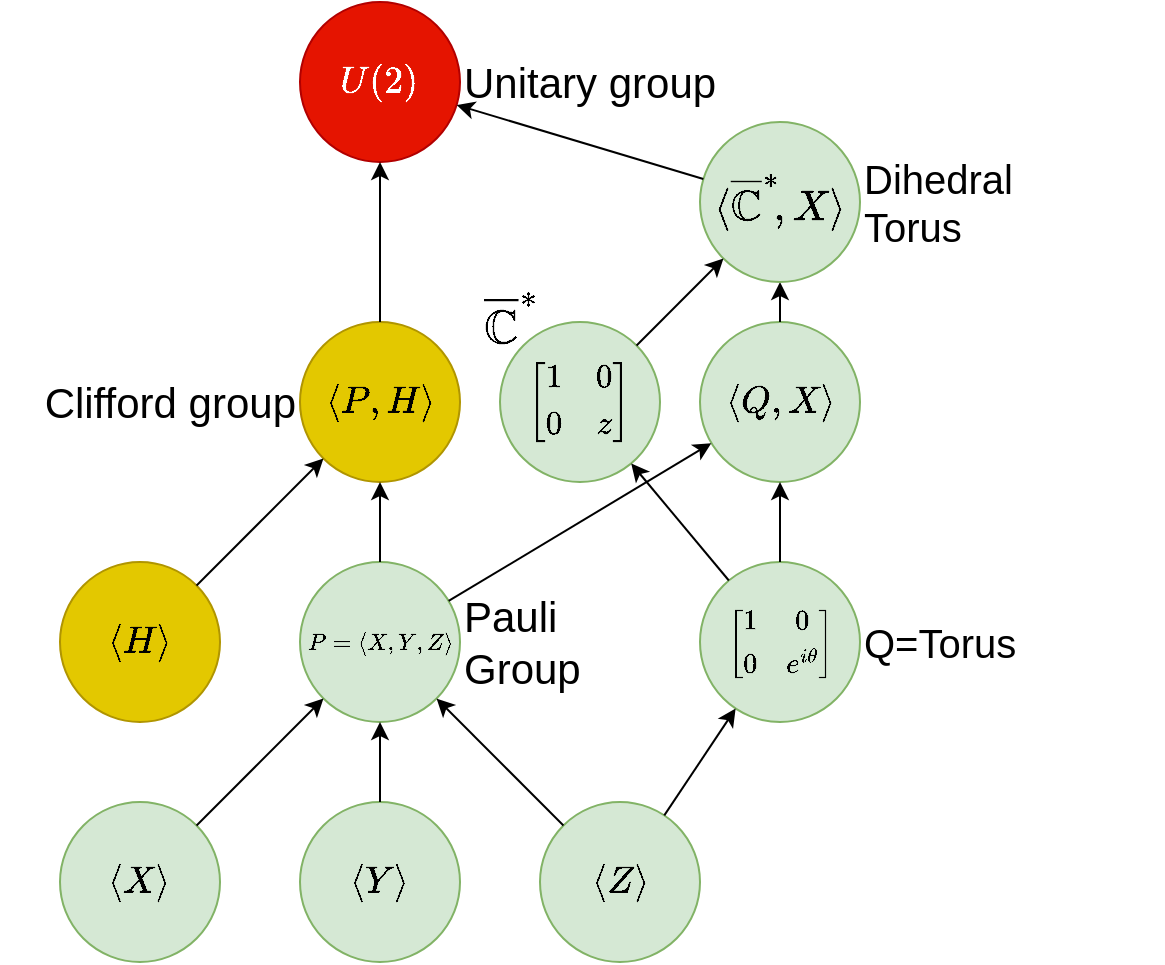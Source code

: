 <mxfile version="13.7.9" type="device"><diagram id="TTI1IXTSc4_bRb_50E5K" name="Page-1"><mxGraphModel dx="645" dy="393" grid="1" gridSize="10" guides="1" tooltips="1" connect="1" arrows="1" fold="1" page="1" pageScale="1" pageWidth="850" pageHeight="1100" math="1" shadow="0"><root><mxCell id="0"/><mxCell id="1" parent="0"/><mxCell id="gDoJFyW6iUUQjYpnpBm8-1" value="$$\langle Y\rangle$$" style="ellipse;whiteSpace=wrap;html=1;aspect=fixed;fillColor=#d5e8d4;strokeColor=#82b366;fontSize=16;" parent="1" vertex="1"><mxGeometry x="240" y="560" width="80" height="80" as="geometry"/></mxCell><mxCell id="gDoJFyW6iUUQjYpnpBm8-2" value="$$\langle Z\rangle$$" style="ellipse;whiteSpace=wrap;html=1;aspect=fixed;fillColor=#d5e8d4;strokeColor=#82b366;fontSize=16;" parent="1" vertex="1"><mxGeometry x="360" y="560" width="80" height="80" as="geometry"/></mxCell><mxCell id="gDoJFyW6iUUQjYpnpBm8-3" value="$$\langle X\rangle$$" style="ellipse;whiteSpace=wrap;html=1;aspect=fixed;fillColor=#d5e8d4;strokeColor=#82b366;fontSize=16;" parent="1" vertex="1"><mxGeometry x="120" y="560" width="80" height="80" as="geometry"/></mxCell><mxCell id="gDoJFyW6iUUQjYpnpBm8-4" value="$$P=\langle X,Y,Z\rangle$$" style="ellipse;whiteSpace=wrap;html=1;aspect=fixed;fillColor=#d5e8d4;strokeColor=#82b366;fontSize=10;" parent="1" vertex="1"><mxGeometry x="240" y="440" width="80" height="80" as="geometry"/></mxCell><mxCell id="gDoJFyW6iUUQjYpnpBm8-5" value="$$\langle Q,X\rangle$$" style="ellipse;whiteSpace=wrap;html=1;aspect=fixed;fillColor=#d5e8d4;strokeColor=#82b366;fontSize=16;" parent="1" vertex="1"><mxGeometry x="440" y="320" width="80" height="80" as="geometry"/></mxCell><mxCell id="gDoJFyW6iUUQjYpnpBm8-6" value="Pauli Group" style="text;html=1;strokeColor=none;fillColor=none;align=left;verticalAlign=middle;whiteSpace=wrap;rounded=0;fontSize=21;" parent="1" vertex="1"><mxGeometry x="320" y="470" width="110" height="20" as="geometry"/></mxCell><mxCell id="gDoJFyW6iUUQjYpnpBm8-7" value="" style="endArrow=classic;html=1;" parent="1" source="gDoJFyW6iUUQjYpnpBm8-3" target="gDoJFyW6iUUQjYpnpBm8-4" edge="1"><mxGeometry width="50" height="50" relative="1" as="geometry"><mxPoint x="270" y="570" as="sourcePoint"/><mxPoint x="320" y="520" as="targetPoint"/></mxGeometry></mxCell><mxCell id="gDoJFyW6iUUQjYpnpBm8-8" value="" style="endArrow=classic;html=1;" parent="1" source="gDoJFyW6iUUQjYpnpBm8-1" target="gDoJFyW6iUUQjYpnpBm8-4" edge="1"><mxGeometry width="50" height="50" relative="1" as="geometry"><mxPoint x="188.284" y="581.716" as="sourcePoint"/><mxPoint x="251.716" y="518.284" as="targetPoint"/></mxGeometry></mxCell><mxCell id="gDoJFyW6iUUQjYpnpBm8-9" value="" style="endArrow=classic;html=1;" parent="1" source="gDoJFyW6iUUQjYpnpBm8-2" target="gDoJFyW6iUUQjYpnpBm8-4" edge="1"><mxGeometry width="50" height="50" relative="1" as="geometry"><mxPoint x="280" y="570" as="sourcePoint"/><mxPoint x="280" y="530" as="targetPoint"/></mxGeometry></mxCell><mxCell id="gDoJFyW6iUUQjYpnpBm8-10" value="" style="endArrow=classic;html=1;" parent="1" source="gDoJFyW6iUUQjYpnpBm8-4" target="gDoJFyW6iUUQjYpnpBm8-5" edge="1"><mxGeometry width="50" height="50" relative="1" as="geometry"><mxPoint x="380" y="530" as="sourcePoint"/><mxPoint x="308.284" y="518.284" as="targetPoint"/></mxGeometry></mxCell><mxCell id="gDoJFyW6iUUQjYpnpBm8-11" value="Dihedral&lt;br&gt;Torus" style="text;html=1;strokeColor=none;fillColor=none;align=left;verticalAlign=middle;whiteSpace=wrap;rounded=0;fontSize=20;" parent="1" vertex="1"><mxGeometry x="520" y="230" width="80" height="60" as="geometry"/></mxCell><mxCell id="gDoJFyW6iUUQjYpnpBm8-12" value="$$\begin{bmatrix}1&amp;amp;0\\0&amp;amp;e^{i\theta}\end{bmatrix}$$" style="ellipse;whiteSpace=wrap;html=1;aspect=fixed;fillColor=#d5e8d4;strokeColor=#82b366;" parent="1" vertex="1"><mxGeometry x="440" y="440" width="80" height="80" as="geometry"/></mxCell><mxCell id="gDoJFyW6iUUQjYpnpBm8-13" value="" style="endArrow=classic;html=1;" parent="1" source="gDoJFyW6iUUQjYpnpBm8-2" target="gDoJFyW6iUUQjYpnpBm8-12" edge="1"><mxGeometry width="50" height="50" relative="1" as="geometry"><mxPoint x="280" y="570" as="sourcePoint"/><mxPoint x="280" y="530" as="targetPoint"/></mxGeometry></mxCell><mxCell id="gDoJFyW6iUUQjYpnpBm8-14" value="" style="endArrow=classic;html=1;" parent="1" source="gDoJFyW6iUUQjYpnpBm8-12" target="gDoJFyW6iUUQjYpnpBm8-5" edge="1"><mxGeometry width="50" height="50" relative="1" as="geometry"><mxPoint x="422.126" y="576.677" as="sourcePoint"/><mxPoint x="450" y="320" as="targetPoint"/></mxGeometry></mxCell><mxCell id="gDoJFyW6iUUQjYpnpBm8-15" value="Q=Torus" style="text;html=1;strokeColor=none;fillColor=none;align=left;verticalAlign=middle;whiteSpace=wrap;rounded=0;fontSize=20;" parent="1" vertex="1"><mxGeometry x="520" y="470" width="70" height="20" as="geometry"/></mxCell><mxCell id="gDoJFyW6iUUQjYpnpBm8-19" value="$$\langle P,H\rangle$$" style="ellipse;whiteSpace=wrap;html=1;aspect=fixed;fillColor=#e3c800;strokeColor=#B09500;fontColor=#000000;fontSize=16;" parent="1" vertex="1"><mxGeometry x="240" y="320" width="80" height="80" as="geometry"/></mxCell><mxCell id="gDoJFyW6iUUQjYpnpBm8-20" value="Clifford group" style="text;html=1;strokeColor=none;fillColor=none;align=right;verticalAlign=middle;whiteSpace=wrap;rounded=0;fontSize=21;" parent="1" vertex="1"><mxGeometry x="90" y="350" width="150" height="20" as="geometry"/></mxCell><mxCell id="gDoJFyW6iUUQjYpnpBm8-21" value="" style="endArrow=classic;html=1;" parent="1" source="gDoJFyW6iUUQjYpnpBm8-4" target="gDoJFyW6iUUQjYpnpBm8-19" edge="1"><mxGeometry width="50" height="50" relative="1" as="geometry"><mxPoint x="306.229" y="459.8" as="sourcePoint"/><mxPoint x="453.73" y="290.165" as="targetPoint"/></mxGeometry></mxCell><mxCell id="gDoJFyW6iUUQjYpnpBm8-23" value="$$U(2)$$" style="ellipse;whiteSpace=wrap;html=1;aspect=fixed;fillColor=#e51400;strokeColor=#B20000;fontColor=#ffffff;fontSize=16;" parent="1" vertex="1"><mxGeometry x="240" y="160" width="80" height="80" as="geometry"/></mxCell><mxCell id="gDoJFyW6iUUQjYpnpBm8-24" value="Unitary group" style="text;html=1;strokeColor=none;fillColor=none;align=left;verticalAlign=middle;whiteSpace=wrap;rounded=0;fontSize=21;" parent="1" vertex="1"><mxGeometry x="320" y="190" width="140" height="20" as="geometry"/></mxCell><mxCell id="gDoJFyW6iUUQjYpnpBm8-25" value="" style="endArrow=classic;html=1;" parent="1" source="gDoJFyW6iUUQjYpnpBm8-19" target="gDoJFyW6iUUQjYpnpBm8-23" edge="1"><mxGeometry width="50" height="50" relative="1" as="geometry"><mxPoint x="280" y="450" as="sourcePoint"/><mxPoint x="270" y="280.0" as="targetPoint"/></mxGeometry></mxCell><mxCell id="gDoJFyW6iUUQjYpnpBm8-28" value="$$\langle H\rangle$$" style="ellipse;whiteSpace=wrap;html=1;aspect=fixed;fillColor=#e3c800;strokeColor=#B09500;fontColor=#000000;fontSize=16;" parent="1" vertex="1"><mxGeometry x="120" y="440" width="80" height="80" as="geometry"/></mxCell><mxCell id="gDoJFyW6iUUQjYpnpBm8-29" value="" style="endArrow=classic;html=1;" parent="1" source="gDoJFyW6iUUQjYpnpBm8-28" target="gDoJFyW6iUUQjYpnpBm8-19" edge="1"><mxGeometry width="50" height="50" relative="1" as="geometry"><mxPoint x="305.577" y="459.246" as="sourcePoint"/><mxPoint x="454.393" y="280.729" as="targetPoint"/></mxGeometry></mxCell><mxCell id="gDoJFyW6iUUQjYpnpBm8-30" value="" style="endArrow=classic;html=1;" parent="1" source="gDoJFyW6iUUQjYpnpBm8-5" target="HgFiUXQBFvdpJzOIBR-d-4" edge="1"><mxGeometry width="50" height="50" relative="1" as="geometry"><mxPoint x="305.577" y="459.246" as="sourcePoint"/><mxPoint x="454.393" y="280.729" as="targetPoint"/></mxGeometry></mxCell><mxCell id="HgFiUXQBFvdpJzOIBR-d-2" value="$$\begin{bmatrix}1&amp;amp;0\\0&amp;amp;z\end{bmatrix}$$" style="ellipse;whiteSpace=wrap;html=1;aspect=fixed;fillColor=#d5e8d4;strokeColor=#82b366;fontSize=14;" parent="1" vertex="1"><mxGeometry x="340" y="320" width="80" height="80" as="geometry"/></mxCell><mxCell id="HgFiUXQBFvdpJzOIBR-d-3" value="" style="endArrow=classic;html=1;" parent="1" source="gDoJFyW6iUUQjYpnpBm8-12" target="HgFiUXQBFvdpJzOIBR-d-2" edge="1"><mxGeometry width="50" height="50" relative="1" as="geometry"><mxPoint x="460" y="450" as="sourcePoint"/><mxPoint x="460" y="410" as="targetPoint"/></mxGeometry></mxCell><mxCell id="HgFiUXQBFvdpJzOIBR-d-4" value="$$\langle\overline{\mathbb{C}}^\ast\!,X\rangle$$" style="ellipse;whiteSpace=wrap;html=1;aspect=fixed;fillColor=#d5e8d4;strokeColor=#82b366;fontSize=18;" parent="1" vertex="1"><mxGeometry x="440" y="220" width="80" height="80" as="geometry"/></mxCell><mxCell id="HgFiUXQBFvdpJzOIBR-d-5" value="$$\overline{\mathbb{C}}^\ast$$" style="text;html=1;strokeColor=none;fillColor=none;align=left;verticalAlign=middle;whiteSpace=wrap;rounded=0;fontSize=20;" parent="1" vertex="1"><mxGeometry x="330" y="290" width="140" height="60" as="geometry"/></mxCell><mxCell id="HgFiUXQBFvdpJzOIBR-d-7" value="" style="endArrow=classic;html=1;" parent="1" source="HgFiUXQBFvdpJzOIBR-d-2" target="HgFiUXQBFvdpJzOIBR-d-4" edge="1"><mxGeometry width="50" height="50" relative="1" as="geometry"><mxPoint x="610" y="467" as="sourcePoint"/><mxPoint x="597.34" y="393.093" as="targetPoint"/></mxGeometry></mxCell><mxCell id="HgFiUXQBFvdpJzOIBR-d-8" value="" style="endArrow=classic;html=1;" parent="1" source="HgFiUXQBFvdpJzOIBR-d-4" target="gDoJFyW6iUUQjYpnpBm8-23" edge="1"><mxGeometry width="50" height="50" relative="1" as="geometry"><mxPoint x="595.496" y="349.764" as="sourcePoint"/><mxPoint x="494.462" y="290.306" as="targetPoint"/></mxGeometry></mxCell></root></mxGraphModel></diagram></mxfile>